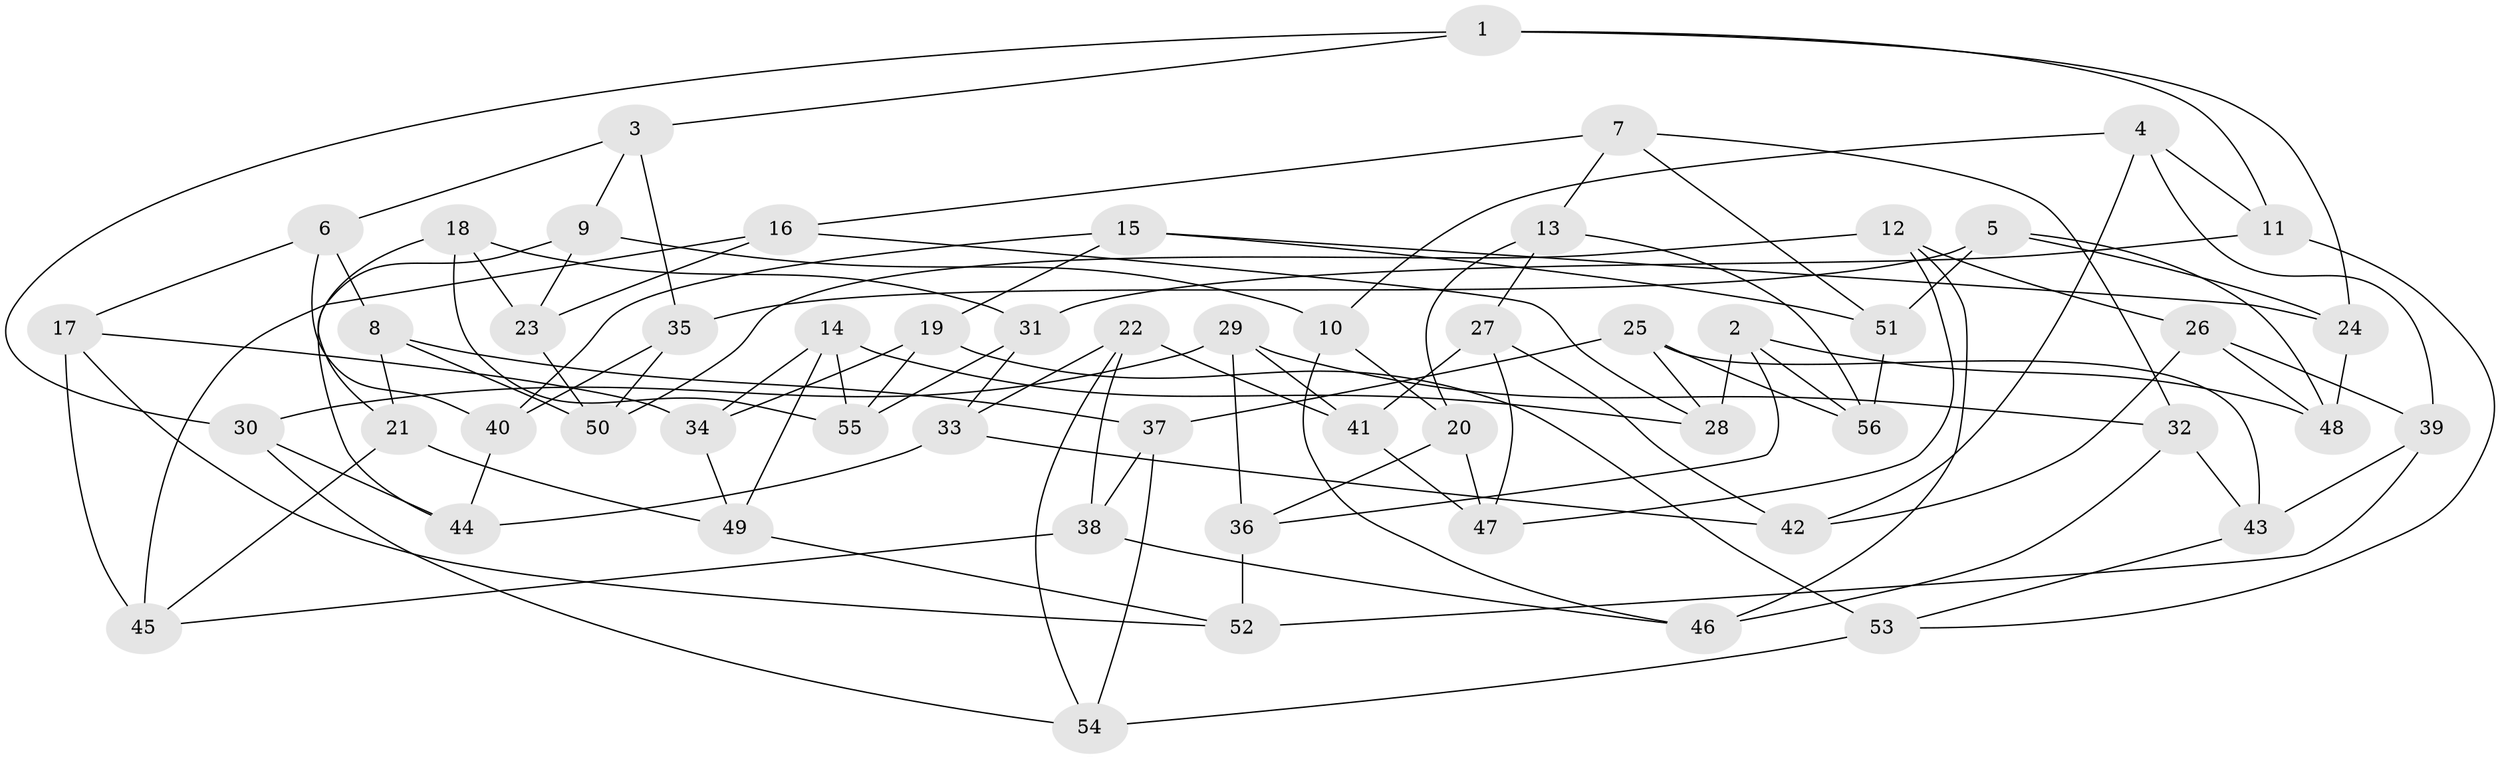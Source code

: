 // coarse degree distribution, {11: 0.030303030303030304, 7: 0.09090909090909091, 6: 0.09090909090909091, 4: 0.6060606060606061, 10: 0.030303030303030304, 5: 0.09090909090909091, 8: 0.030303030303030304, 3: 0.030303030303030304}
// Generated by graph-tools (version 1.1) at 2025/20/03/04/25 18:20:44]
// undirected, 56 vertices, 112 edges
graph export_dot {
graph [start="1"]
  node [color=gray90,style=filled];
  1;
  2;
  3;
  4;
  5;
  6;
  7;
  8;
  9;
  10;
  11;
  12;
  13;
  14;
  15;
  16;
  17;
  18;
  19;
  20;
  21;
  22;
  23;
  24;
  25;
  26;
  27;
  28;
  29;
  30;
  31;
  32;
  33;
  34;
  35;
  36;
  37;
  38;
  39;
  40;
  41;
  42;
  43;
  44;
  45;
  46;
  47;
  48;
  49;
  50;
  51;
  52;
  53;
  54;
  55;
  56;
  1 -- 3;
  1 -- 24;
  1 -- 30;
  1 -- 11;
  2 -- 56;
  2 -- 36;
  2 -- 48;
  2 -- 28;
  3 -- 6;
  3 -- 9;
  3 -- 35;
  4 -- 10;
  4 -- 11;
  4 -- 39;
  4 -- 42;
  5 -- 24;
  5 -- 51;
  5 -- 35;
  5 -- 48;
  6 -- 17;
  6 -- 8;
  6 -- 40;
  7 -- 51;
  7 -- 13;
  7 -- 32;
  7 -- 16;
  8 -- 37;
  8 -- 50;
  8 -- 21;
  9 -- 23;
  9 -- 44;
  9 -- 10;
  10 -- 46;
  10 -- 20;
  11 -- 31;
  11 -- 53;
  12 -- 50;
  12 -- 46;
  12 -- 26;
  12 -- 47;
  13 -- 27;
  13 -- 56;
  13 -- 20;
  14 -- 28;
  14 -- 55;
  14 -- 34;
  14 -- 49;
  15 -- 40;
  15 -- 51;
  15 -- 24;
  15 -- 19;
  16 -- 23;
  16 -- 45;
  16 -- 28;
  17 -- 34;
  17 -- 52;
  17 -- 45;
  18 -- 55;
  18 -- 23;
  18 -- 21;
  18 -- 31;
  19 -- 55;
  19 -- 34;
  19 -- 53;
  20 -- 36;
  20 -- 47;
  21 -- 49;
  21 -- 45;
  22 -- 33;
  22 -- 54;
  22 -- 38;
  22 -- 41;
  23 -- 50;
  24 -- 48;
  25 -- 37;
  25 -- 56;
  25 -- 28;
  25 -- 43;
  26 -- 39;
  26 -- 48;
  26 -- 42;
  27 -- 42;
  27 -- 47;
  27 -- 41;
  29 -- 30;
  29 -- 41;
  29 -- 32;
  29 -- 36;
  30 -- 54;
  30 -- 44;
  31 -- 33;
  31 -- 55;
  32 -- 46;
  32 -- 43;
  33 -- 42;
  33 -- 44;
  34 -- 49;
  35 -- 50;
  35 -- 40;
  36 -- 52;
  37 -- 54;
  37 -- 38;
  38 -- 45;
  38 -- 46;
  39 -- 43;
  39 -- 52;
  40 -- 44;
  41 -- 47;
  43 -- 53;
  49 -- 52;
  51 -- 56;
  53 -- 54;
}
